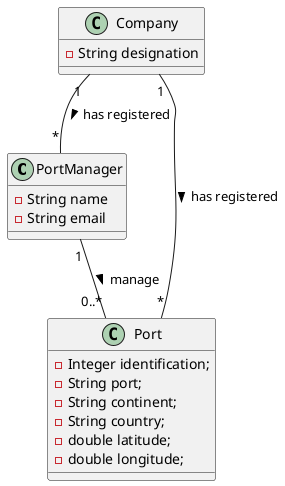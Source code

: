 @startuml

class PortManager {
  -String name
  -String email
}

class Port {
  -Integer identification;
  -String port;
  -String continent;
  -String country;
  -double latitude;
  -double longitude;
}

class Company {
  -String designation 
}

Company "1" -- "*" Port : has registered >
Company "1" -- "*" PortManager : has registered >
PortManager "1" -- "0..*" Port : manage >

@enduml